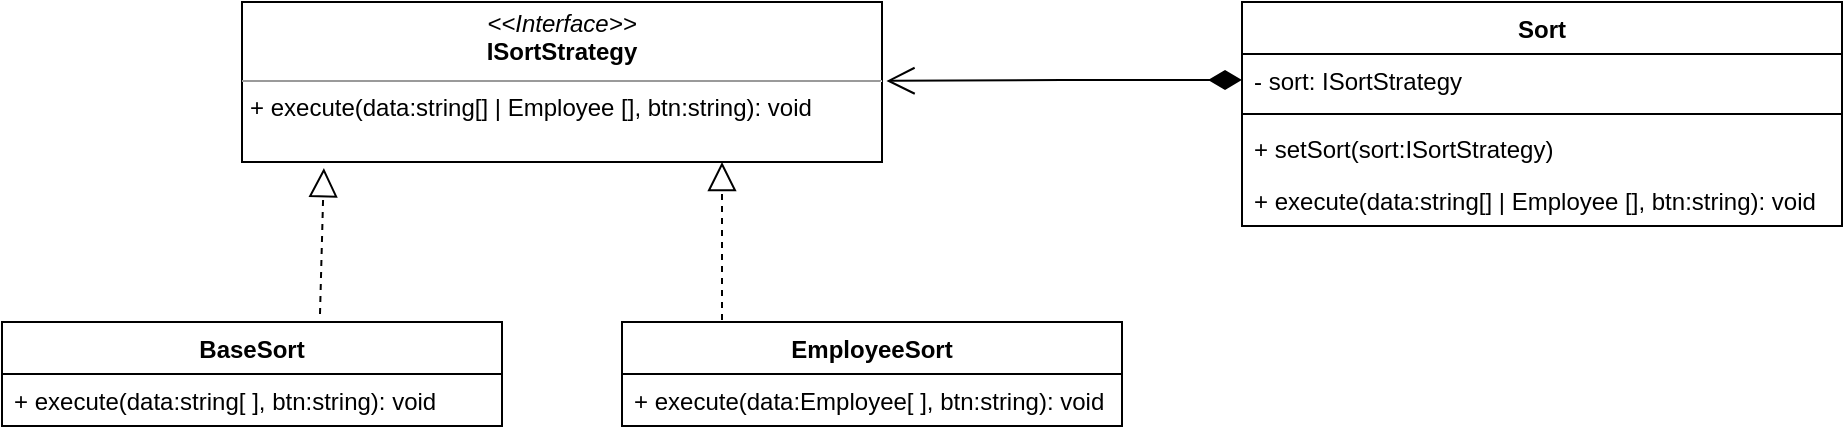 <mxfile version="20.8.16" type="device"><diagram name="Page-1" id="Mc0gX32QP7m6tFfLGlkD"><mxGraphModel dx="1122" dy="706" grid="1" gridSize="10" guides="1" tooltips="1" connect="1" arrows="1" fold="1" page="1" pageScale="1" pageWidth="700" pageHeight="1000" math="0" shadow="0"><root><mxCell id="0"/><mxCell id="1" parent="0"/><mxCell id="_CL_e_F96x38cikmar_U-1" value="Sort" style="swimlane;fontStyle=1;align=center;verticalAlign=top;childLayout=stackLayout;horizontal=1;startSize=26;horizontalStack=0;resizeParent=1;resizeParentMax=0;resizeLast=0;collapsible=1;marginBottom=0;" vertex="1" parent="1"><mxGeometry x="700" y="80" width="300" height="112" as="geometry"/></mxCell><mxCell id="_CL_e_F96x38cikmar_U-2" value="- sort: ISortStrategy" style="text;strokeColor=none;fillColor=none;align=left;verticalAlign=top;spacingLeft=4;spacingRight=4;overflow=hidden;rotatable=0;points=[[0,0.5],[1,0.5]];portConstraint=eastwest;" vertex="1" parent="_CL_e_F96x38cikmar_U-1"><mxGeometry y="26" width="300" height="26" as="geometry"/></mxCell><mxCell id="_CL_e_F96x38cikmar_U-3" value="" style="line;strokeWidth=1;fillColor=none;align=left;verticalAlign=middle;spacingTop=-1;spacingLeft=3;spacingRight=3;rotatable=0;labelPosition=right;points=[];portConstraint=eastwest;strokeColor=inherit;" vertex="1" parent="_CL_e_F96x38cikmar_U-1"><mxGeometry y="52" width="300" height="8" as="geometry"/></mxCell><mxCell id="_CL_e_F96x38cikmar_U-4" value="+ setSort(sort:ISortStrategy)" style="text;strokeColor=none;fillColor=none;align=left;verticalAlign=top;spacingLeft=4;spacingRight=4;overflow=hidden;rotatable=0;points=[[0,0.5],[1,0.5]];portConstraint=eastwest;" vertex="1" parent="_CL_e_F96x38cikmar_U-1"><mxGeometry y="60" width="300" height="26" as="geometry"/></mxCell><mxCell id="_CL_e_F96x38cikmar_U-6" value="+ execute(data:string[] | Employee [], btn:string): void" style="text;strokeColor=none;fillColor=none;align=left;verticalAlign=top;spacingLeft=4;spacingRight=4;overflow=hidden;rotatable=0;points=[[0,0.5],[1,0.5]];portConstraint=eastwest;" vertex="1" parent="_CL_e_F96x38cikmar_U-1"><mxGeometry y="86" width="300" height="26" as="geometry"/></mxCell><mxCell id="_CL_e_F96x38cikmar_U-5" value="&lt;p style=&quot;margin:0px;margin-top:4px;text-align:center;&quot;&gt;&lt;i&gt;&amp;lt;&amp;lt;Interface&amp;gt;&amp;gt;&lt;/i&gt;&lt;br&gt;&lt;b&gt;ISortStrategy&lt;/b&gt;&lt;/p&gt;&lt;hr size=&quot;1&quot;&gt;&lt;p style=&quot;margin:0px;margin-left:4px;&quot;&gt;+ execute(data:string[] | Employee [], btn:string): void&lt;br&gt;&lt;/p&gt;" style="verticalAlign=top;align=left;overflow=fill;fontSize=12;fontFamily=Helvetica;html=1;" vertex="1" parent="1"><mxGeometry x="200" y="80" width="320" height="80" as="geometry"/></mxCell><mxCell id="_CL_e_F96x38cikmar_U-7" value="BaseSort" style="swimlane;fontStyle=1;align=center;verticalAlign=top;childLayout=stackLayout;horizontal=1;startSize=26;horizontalStack=0;resizeParent=1;resizeParentMax=0;resizeLast=0;collapsible=1;marginBottom=0;" vertex="1" parent="1"><mxGeometry x="80" y="240" width="250" height="52" as="geometry"/></mxCell><mxCell id="_CL_e_F96x38cikmar_U-8" value="+ execute(data:string[ ], btn:string): void" style="text;strokeColor=none;fillColor=none;align=left;verticalAlign=top;spacingLeft=4;spacingRight=4;overflow=hidden;rotatable=0;points=[[0,0.5],[1,0.5]];portConstraint=eastwest;" vertex="1" parent="_CL_e_F96x38cikmar_U-7"><mxGeometry y="26" width="250" height="26" as="geometry"/></mxCell><mxCell id="_CL_e_F96x38cikmar_U-11" value="EmployeeSort" style="swimlane;fontStyle=1;align=center;verticalAlign=top;childLayout=stackLayout;horizontal=1;startSize=26;horizontalStack=0;resizeParent=1;resizeParentMax=0;resizeLast=0;collapsible=1;marginBottom=0;" vertex="1" parent="1"><mxGeometry x="390" y="240" width="250" height="52" as="geometry"/></mxCell><mxCell id="_CL_e_F96x38cikmar_U-12" value="+ execute(data:Employee[ ], btn:string): void" style="text;strokeColor=none;fillColor=none;align=left;verticalAlign=top;spacingLeft=4;spacingRight=4;overflow=hidden;rotatable=0;points=[[0,0.5],[1,0.5]];portConstraint=eastwest;" vertex="1" parent="_CL_e_F96x38cikmar_U-11"><mxGeometry y="26" width="250" height="26" as="geometry"/></mxCell><mxCell id="_CL_e_F96x38cikmar_U-15" value="" style="endArrow=block;dashed=1;endFill=0;endSize=12;html=1;rounded=0;entryX=0.128;entryY=1.038;entryDx=0;entryDy=0;entryPerimeter=0;exitX=0.636;exitY=-0.077;exitDx=0;exitDy=0;exitPerimeter=0;" edge="1" parent="1" source="_CL_e_F96x38cikmar_U-7" target="_CL_e_F96x38cikmar_U-5"><mxGeometry width="160" relative="1" as="geometry"><mxPoint x="170" y="192" as="sourcePoint"/><mxPoint x="330" y="192" as="targetPoint"/></mxGeometry></mxCell><mxCell id="_CL_e_F96x38cikmar_U-16" value="" style="endArrow=block;dashed=1;endFill=0;endSize=12;html=1;rounded=0;entryX=0.75;entryY=1;entryDx=0;entryDy=0;exitX=0.2;exitY=-0.019;exitDx=0;exitDy=0;exitPerimeter=0;" edge="1" parent="1" source="_CL_e_F96x38cikmar_U-11" target="_CL_e_F96x38cikmar_U-5"><mxGeometry width="160" relative="1" as="geometry"><mxPoint x="360" y="250" as="sourcePoint"/><mxPoint x="520" y="250" as="targetPoint"/></mxGeometry></mxCell><mxCell id="_CL_e_F96x38cikmar_U-17" value="" style="endArrow=open;html=1;endSize=12;startArrow=diamondThin;startSize=14;startFill=1;edgeStyle=orthogonalEdgeStyle;align=left;verticalAlign=bottom;rounded=0;exitX=0;exitY=0.5;exitDx=0;exitDy=0;entryX=1.007;entryY=0.493;entryDx=0;entryDy=0;entryPerimeter=0;" edge="1" parent="1" source="_CL_e_F96x38cikmar_U-2" target="_CL_e_F96x38cikmar_U-5"><mxGeometry x="-1" y="3" relative="1" as="geometry"><mxPoint x="550" y="150" as="sourcePoint"/><mxPoint x="590" y="80" as="targetPoint"/></mxGeometry></mxCell></root></mxGraphModel></diagram></mxfile>